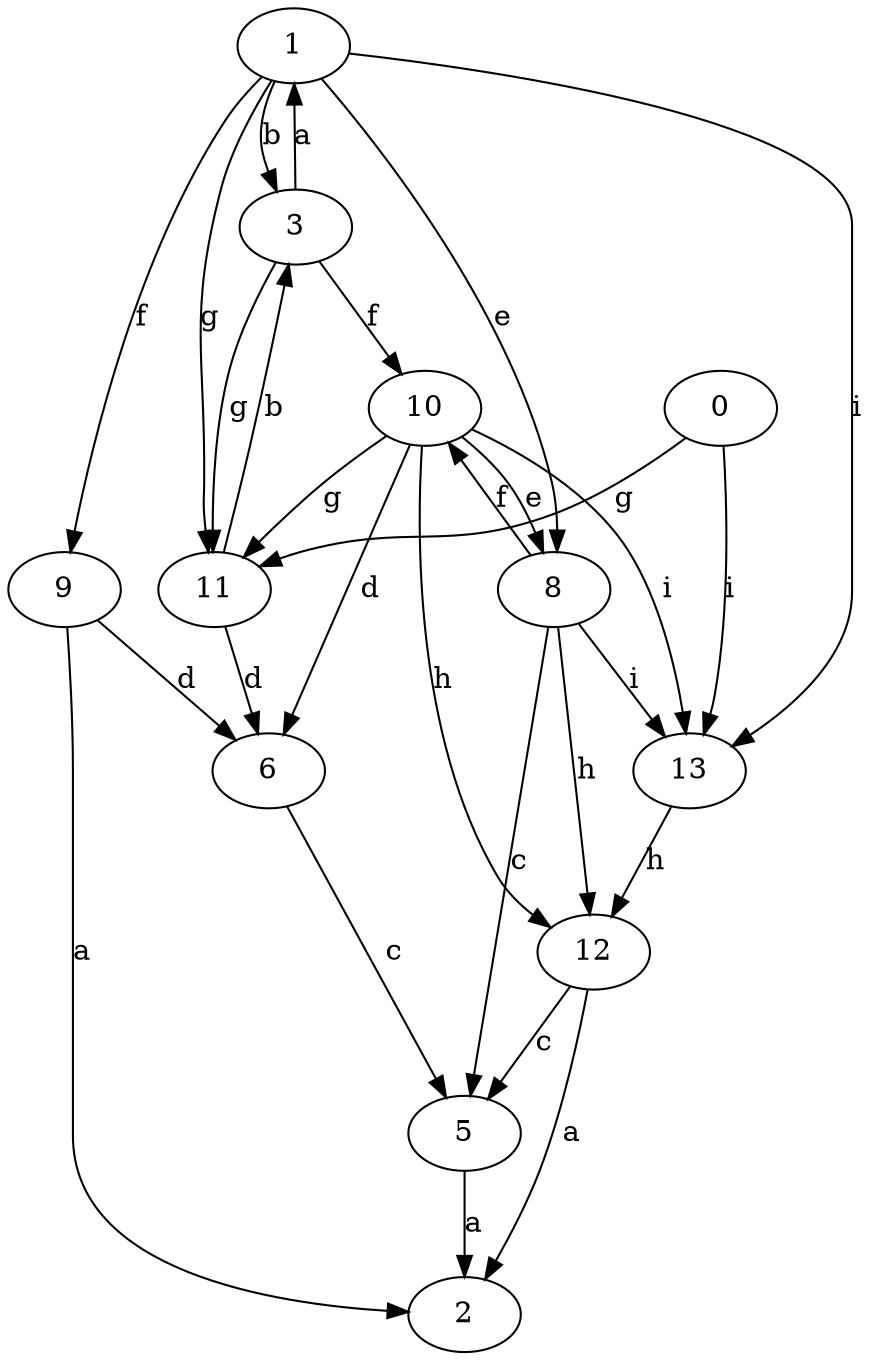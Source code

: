 strict digraph  {
1;
2;
3;
0;
5;
6;
8;
9;
10;
11;
12;
13;
1 -> 3  [label=b];
1 -> 8  [label=e];
1 -> 9  [label=f];
1 -> 11  [label=g];
1 -> 13  [label=i];
3 -> 1  [label=a];
3 -> 10  [label=f];
3 -> 11  [label=g];
0 -> 11  [label=g];
0 -> 13  [label=i];
5 -> 2  [label=a];
6 -> 5  [label=c];
8 -> 5  [label=c];
8 -> 10  [label=f];
8 -> 12  [label=h];
8 -> 13  [label=i];
9 -> 2  [label=a];
9 -> 6  [label=d];
10 -> 6  [label=d];
10 -> 8  [label=e];
10 -> 11  [label=g];
10 -> 12  [label=h];
10 -> 13  [label=i];
11 -> 3  [label=b];
11 -> 6  [label=d];
12 -> 2  [label=a];
12 -> 5  [label=c];
13 -> 12  [label=h];
}
